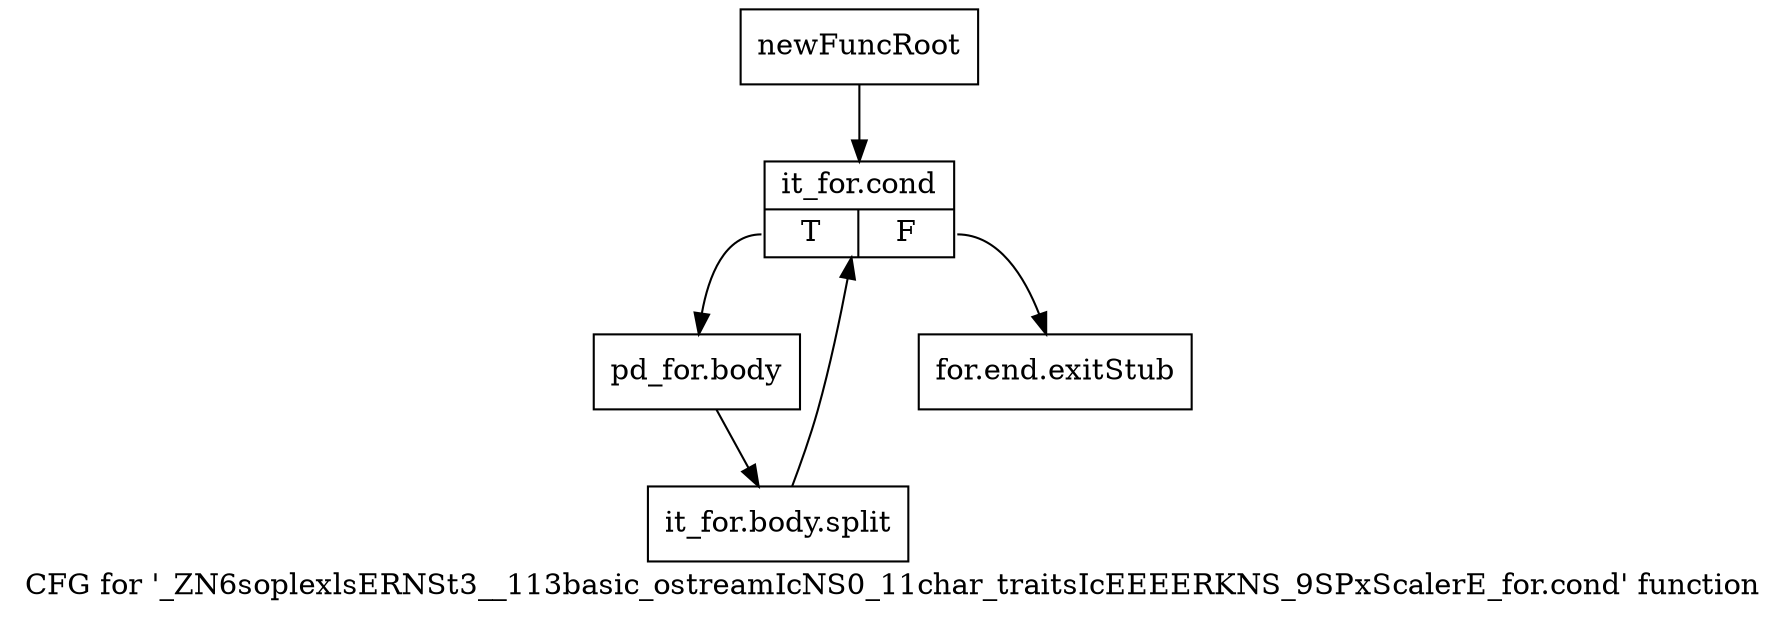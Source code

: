 digraph "CFG for '_ZN6soplexlsERNSt3__113basic_ostreamIcNS0_11char_traitsIcEEEERKNS_9SPxScalerE_for.cond' function" {
	label="CFG for '_ZN6soplexlsERNSt3__113basic_ostreamIcNS0_11char_traitsIcEEEERKNS_9SPxScalerE_for.cond' function";

	Node0x2e93eb0 [shape=record,label="{newFuncRoot}"];
	Node0x2e93eb0 -> Node0x2e942f0;
	Node0x2e942a0 [shape=record,label="{for.end.exitStub}"];
	Node0x2e942f0 [shape=record,label="{it_for.cond|{<s0>T|<s1>F}}"];
	Node0x2e942f0:s0 -> Node0x2e94340;
	Node0x2e942f0:s1 -> Node0x2e942a0;
	Node0x2e94340 [shape=record,label="{pd_for.body}"];
	Node0x2e94340 -> Node0x34cbce0;
	Node0x34cbce0 [shape=record,label="{it_for.body.split}"];
	Node0x34cbce0 -> Node0x2e942f0;
}
